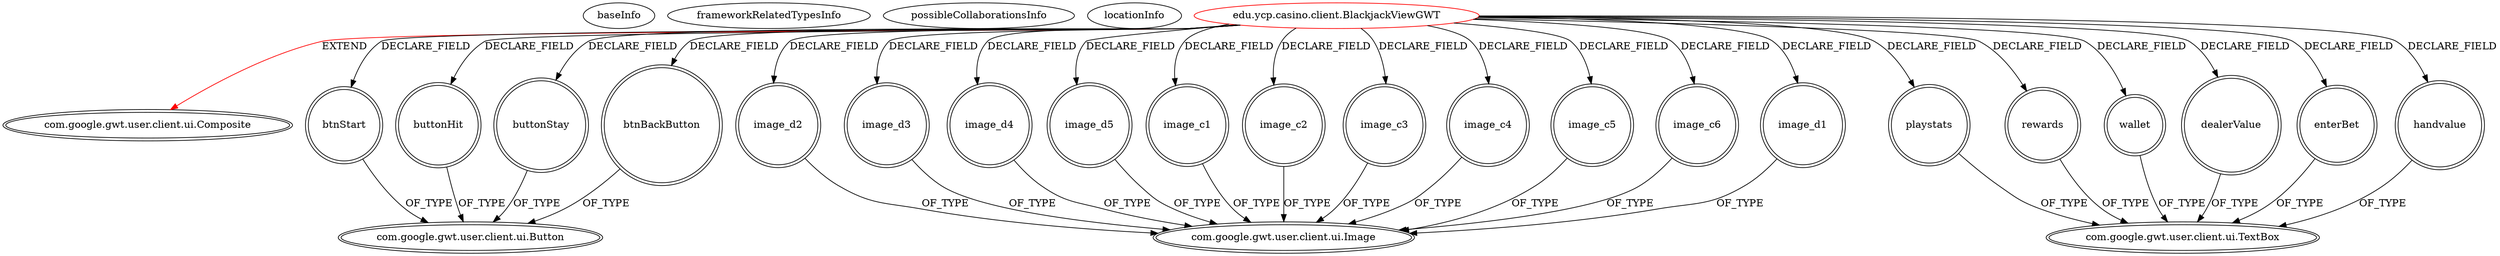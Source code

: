 digraph {
baseInfo[graphId=1137,category="extension_graph",isAnonymous=false,possibleRelation=false]
frameworkRelatedTypesInfo[0="com.google.gwt.user.client.ui.Composite"]
possibleCollaborationsInfo[]
locationInfo[projectName="dandrew2-CS230-Software-Project",filePath="/dandrew2-CS230-Software-Project/CS230-Software-Project-master/src/edu/ycp/casino/client/BlackjackViewGWT.java",contextSignature="BlackjackViewGWT",graphId="1137"]
0[label="edu.ycp.casino.client.BlackjackViewGWT",vertexType="ROOT_CLIENT_CLASS_DECLARATION",isFrameworkType=false,color=red]
1[label="com.google.gwt.user.client.ui.Composite",vertexType="FRAMEWORK_CLASS_TYPE",isFrameworkType=true,peripheries=2]
2[label="btnBackButton",vertexType="FIELD_DECLARATION",isFrameworkType=true,peripheries=2,shape=circle]
3[label="com.google.gwt.user.client.ui.Button",vertexType="FRAMEWORK_CLASS_TYPE",isFrameworkType=true,peripheries=2]
4[label="btnStart",vertexType="FIELD_DECLARATION",isFrameworkType=true,peripheries=2,shape=circle]
6[label="buttonHit",vertexType="FIELD_DECLARATION",isFrameworkType=true,peripheries=2,shape=circle]
8[label="buttonStay",vertexType="FIELD_DECLARATION",isFrameworkType=true,peripheries=2,shape=circle]
10[label="dealerValue",vertexType="FIELD_DECLARATION",isFrameworkType=true,peripheries=2,shape=circle]
11[label="com.google.gwt.user.client.ui.TextBox",vertexType="FRAMEWORK_CLASS_TYPE",isFrameworkType=true,peripheries=2]
12[label="enterBet",vertexType="FIELD_DECLARATION",isFrameworkType=true,peripheries=2,shape=circle]
14[label="handvalue",vertexType="FIELD_DECLARATION",isFrameworkType=true,peripheries=2,shape=circle]
16[label="image_c1",vertexType="FIELD_DECLARATION",isFrameworkType=true,peripheries=2,shape=circle]
17[label="com.google.gwt.user.client.ui.Image",vertexType="FRAMEWORK_CLASS_TYPE",isFrameworkType=true,peripheries=2]
18[label="image_c2",vertexType="FIELD_DECLARATION",isFrameworkType=true,peripheries=2,shape=circle]
20[label="image_c3",vertexType="FIELD_DECLARATION",isFrameworkType=true,peripheries=2,shape=circle]
22[label="image_c4",vertexType="FIELD_DECLARATION",isFrameworkType=true,peripheries=2,shape=circle]
24[label="image_c5",vertexType="FIELD_DECLARATION",isFrameworkType=true,peripheries=2,shape=circle]
26[label="image_c6",vertexType="FIELD_DECLARATION",isFrameworkType=true,peripheries=2,shape=circle]
28[label="image_d1",vertexType="FIELD_DECLARATION",isFrameworkType=true,peripheries=2,shape=circle]
30[label="image_d2",vertexType="FIELD_DECLARATION",isFrameworkType=true,peripheries=2,shape=circle]
32[label="image_d3",vertexType="FIELD_DECLARATION",isFrameworkType=true,peripheries=2,shape=circle]
34[label="image_d4",vertexType="FIELD_DECLARATION",isFrameworkType=true,peripheries=2,shape=circle]
36[label="image_d5",vertexType="FIELD_DECLARATION",isFrameworkType=true,peripheries=2,shape=circle]
38[label="playstats",vertexType="FIELD_DECLARATION",isFrameworkType=true,peripheries=2,shape=circle]
40[label="rewards",vertexType="FIELD_DECLARATION",isFrameworkType=true,peripheries=2,shape=circle]
42[label="wallet",vertexType="FIELD_DECLARATION",isFrameworkType=true,peripheries=2,shape=circle]
0->1[label="EXTEND",color=red]
0->2[label="DECLARE_FIELD"]
2->3[label="OF_TYPE"]
0->4[label="DECLARE_FIELD"]
4->3[label="OF_TYPE"]
0->6[label="DECLARE_FIELD"]
6->3[label="OF_TYPE"]
0->8[label="DECLARE_FIELD"]
8->3[label="OF_TYPE"]
0->10[label="DECLARE_FIELD"]
10->11[label="OF_TYPE"]
0->12[label="DECLARE_FIELD"]
12->11[label="OF_TYPE"]
0->14[label="DECLARE_FIELD"]
14->11[label="OF_TYPE"]
0->16[label="DECLARE_FIELD"]
16->17[label="OF_TYPE"]
0->18[label="DECLARE_FIELD"]
18->17[label="OF_TYPE"]
0->20[label="DECLARE_FIELD"]
20->17[label="OF_TYPE"]
0->22[label="DECLARE_FIELD"]
22->17[label="OF_TYPE"]
0->24[label="DECLARE_FIELD"]
24->17[label="OF_TYPE"]
0->26[label="DECLARE_FIELD"]
26->17[label="OF_TYPE"]
0->28[label="DECLARE_FIELD"]
28->17[label="OF_TYPE"]
0->30[label="DECLARE_FIELD"]
30->17[label="OF_TYPE"]
0->32[label="DECLARE_FIELD"]
32->17[label="OF_TYPE"]
0->34[label="DECLARE_FIELD"]
34->17[label="OF_TYPE"]
0->36[label="DECLARE_FIELD"]
36->17[label="OF_TYPE"]
0->38[label="DECLARE_FIELD"]
38->11[label="OF_TYPE"]
0->40[label="DECLARE_FIELD"]
40->11[label="OF_TYPE"]
0->42[label="DECLARE_FIELD"]
42->11[label="OF_TYPE"]
}
